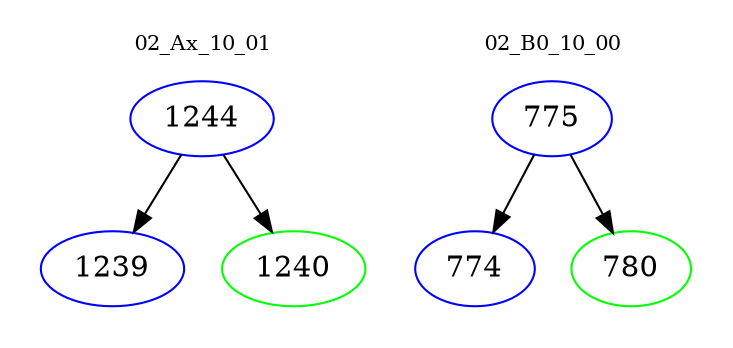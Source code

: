 digraph{
subgraph cluster_0 {
color = white
label = "02_Ax_10_01";
fontsize=10;
T0_1244 [label="1244", color="blue"]
T0_1244 -> T0_1239 [color="black"]
T0_1239 [label="1239", color="blue"]
T0_1244 -> T0_1240 [color="black"]
T0_1240 [label="1240", color="green"]
}
subgraph cluster_1 {
color = white
label = "02_B0_10_00";
fontsize=10;
T1_775 [label="775", color="blue"]
T1_775 -> T1_774 [color="black"]
T1_774 [label="774", color="blue"]
T1_775 -> T1_780 [color="black"]
T1_780 [label="780", color="green"]
}
}
